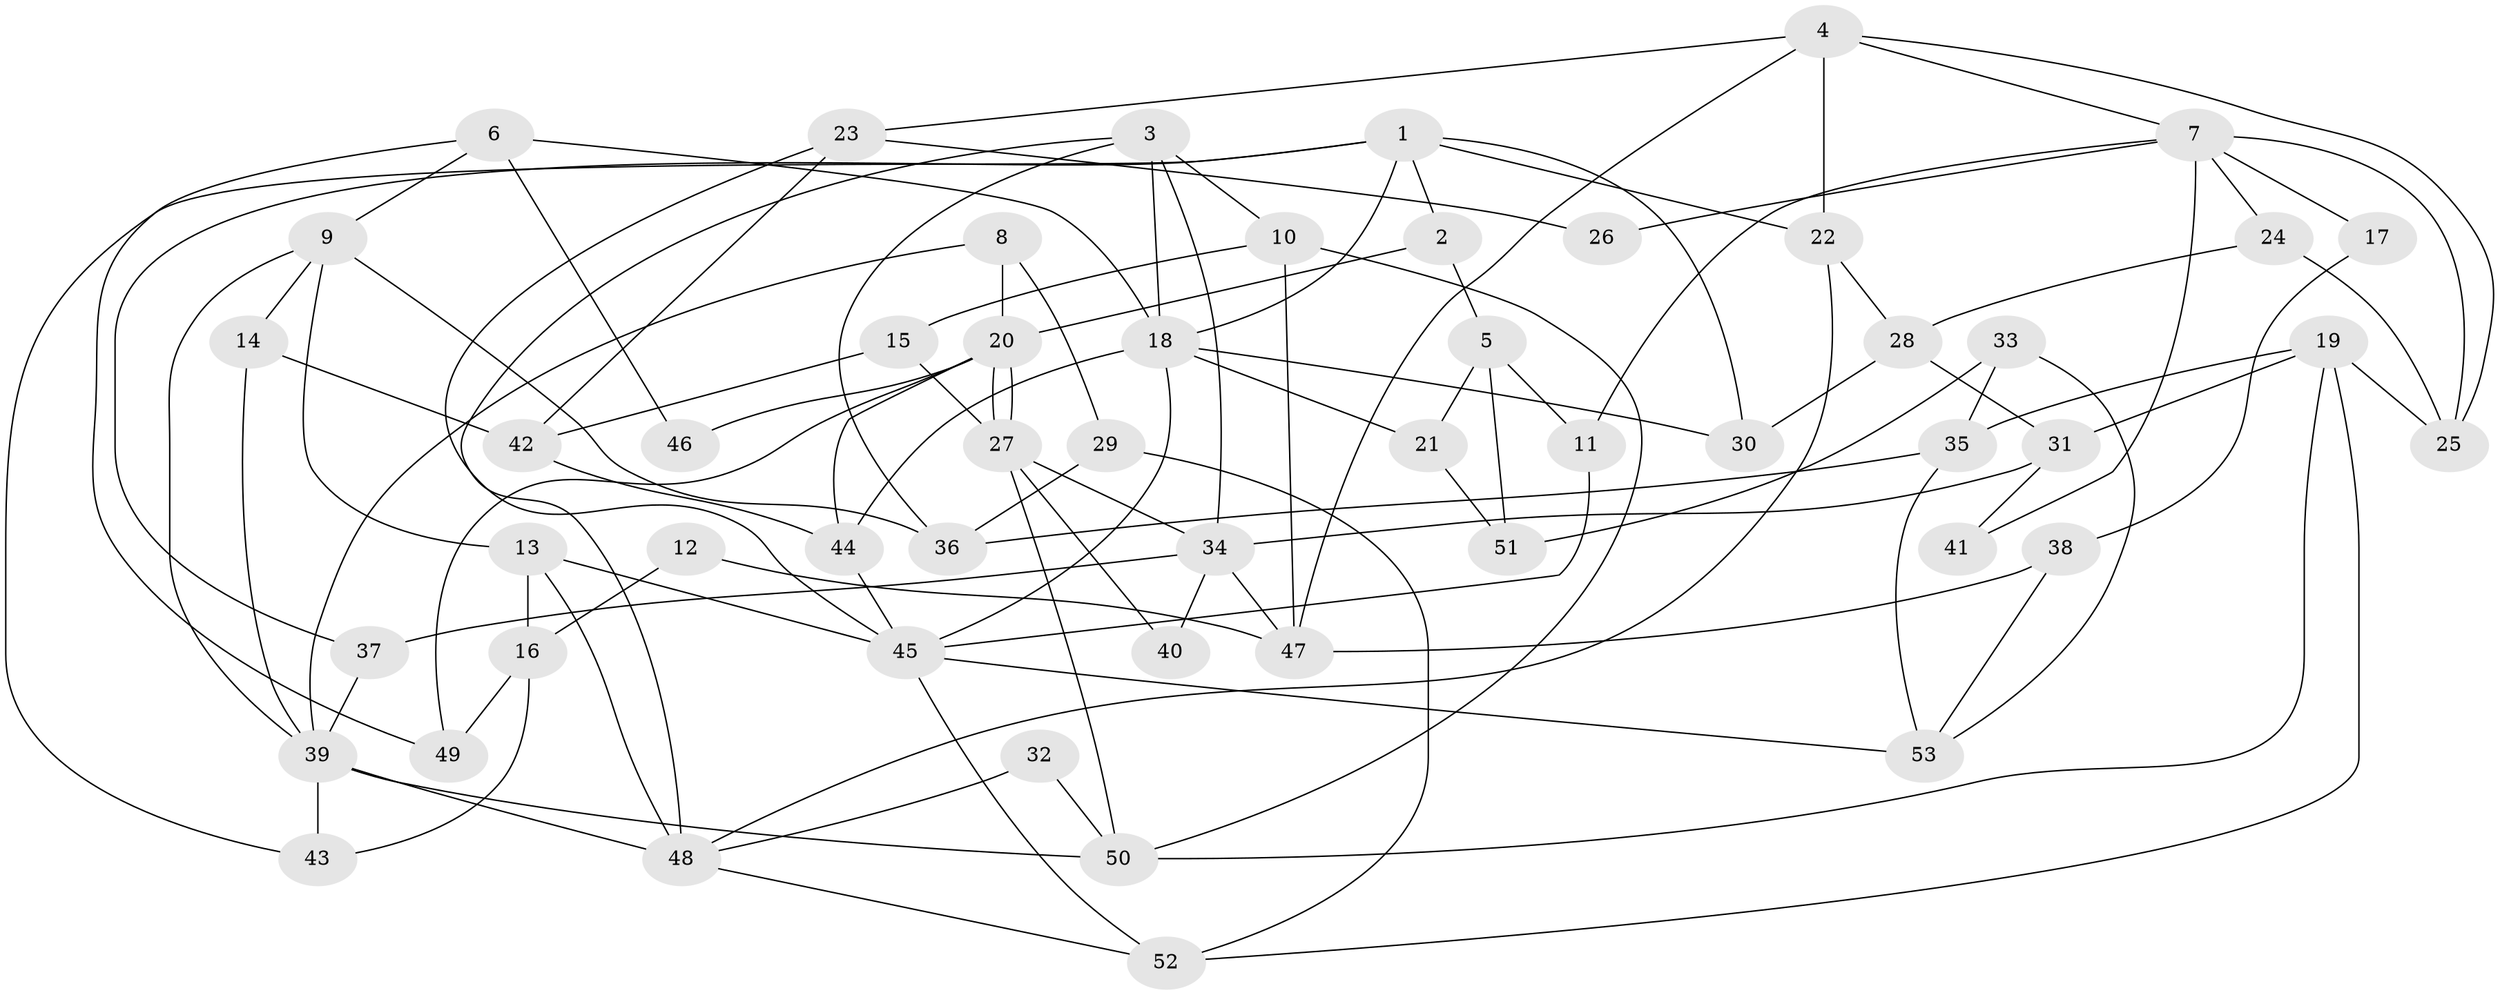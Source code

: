 // Generated by graph-tools (version 1.1) at 2025/50/03/09/25 03:50:09]
// undirected, 53 vertices, 106 edges
graph export_dot {
graph [start="1"]
  node [color=gray90,style=filled];
  1;
  2;
  3;
  4;
  5;
  6;
  7;
  8;
  9;
  10;
  11;
  12;
  13;
  14;
  15;
  16;
  17;
  18;
  19;
  20;
  21;
  22;
  23;
  24;
  25;
  26;
  27;
  28;
  29;
  30;
  31;
  32;
  33;
  34;
  35;
  36;
  37;
  38;
  39;
  40;
  41;
  42;
  43;
  44;
  45;
  46;
  47;
  48;
  49;
  50;
  51;
  52;
  53;
  1 -- 18;
  1 -- 37;
  1 -- 2;
  1 -- 22;
  1 -- 30;
  1 -- 43;
  2 -- 5;
  2 -- 20;
  3 -- 34;
  3 -- 36;
  3 -- 10;
  3 -- 18;
  3 -- 48;
  4 -- 47;
  4 -- 22;
  4 -- 7;
  4 -- 23;
  4 -- 25;
  5 -- 21;
  5 -- 11;
  5 -- 51;
  6 -- 49;
  6 -- 18;
  6 -- 9;
  6 -- 46;
  7 -- 24;
  7 -- 11;
  7 -- 17;
  7 -- 25;
  7 -- 26;
  7 -- 41;
  8 -- 20;
  8 -- 39;
  8 -- 29;
  9 -- 39;
  9 -- 13;
  9 -- 14;
  9 -- 36;
  10 -- 50;
  10 -- 15;
  10 -- 47;
  11 -- 45;
  12 -- 47;
  12 -- 16;
  13 -- 45;
  13 -- 16;
  13 -- 48;
  14 -- 42;
  14 -- 39;
  15 -- 27;
  15 -- 42;
  16 -- 43;
  16 -- 49;
  17 -- 38;
  18 -- 44;
  18 -- 21;
  18 -- 30;
  18 -- 45;
  19 -- 52;
  19 -- 25;
  19 -- 31;
  19 -- 35;
  19 -- 50;
  20 -- 27;
  20 -- 27;
  20 -- 44;
  20 -- 46;
  20 -- 49;
  21 -- 51;
  22 -- 48;
  22 -- 28;
  23 -- 45;
  23 -- 26;
  23 -- 42;
  24 -- 28;
  24 -- 25;
  27 -- 50;
  27 -- 34;
  27 -- 40;
  28 -- 30;
  28 -- 31;
  29 -- 52;
  29 -- 36;
  31 -- 34;
  31 -- 41;
  32 -- 48;
  32 -- 50;
  33 -- 53;
  33 -- 35;
  33 -- 51;
  34 -- 37;
  34 -- 40;
  34 -- 47;
  35 -- 36;
  35 -- 53;
  37 -- 39;
  38 -- 53;
  38 -- 47;
  39 -- 48;
  39 -- 43;
  39 -- 50;
  42 -- 44;
  44 -- 45;
  45 -- 52;
  45 -- 53;
  48 -- 52;
}
